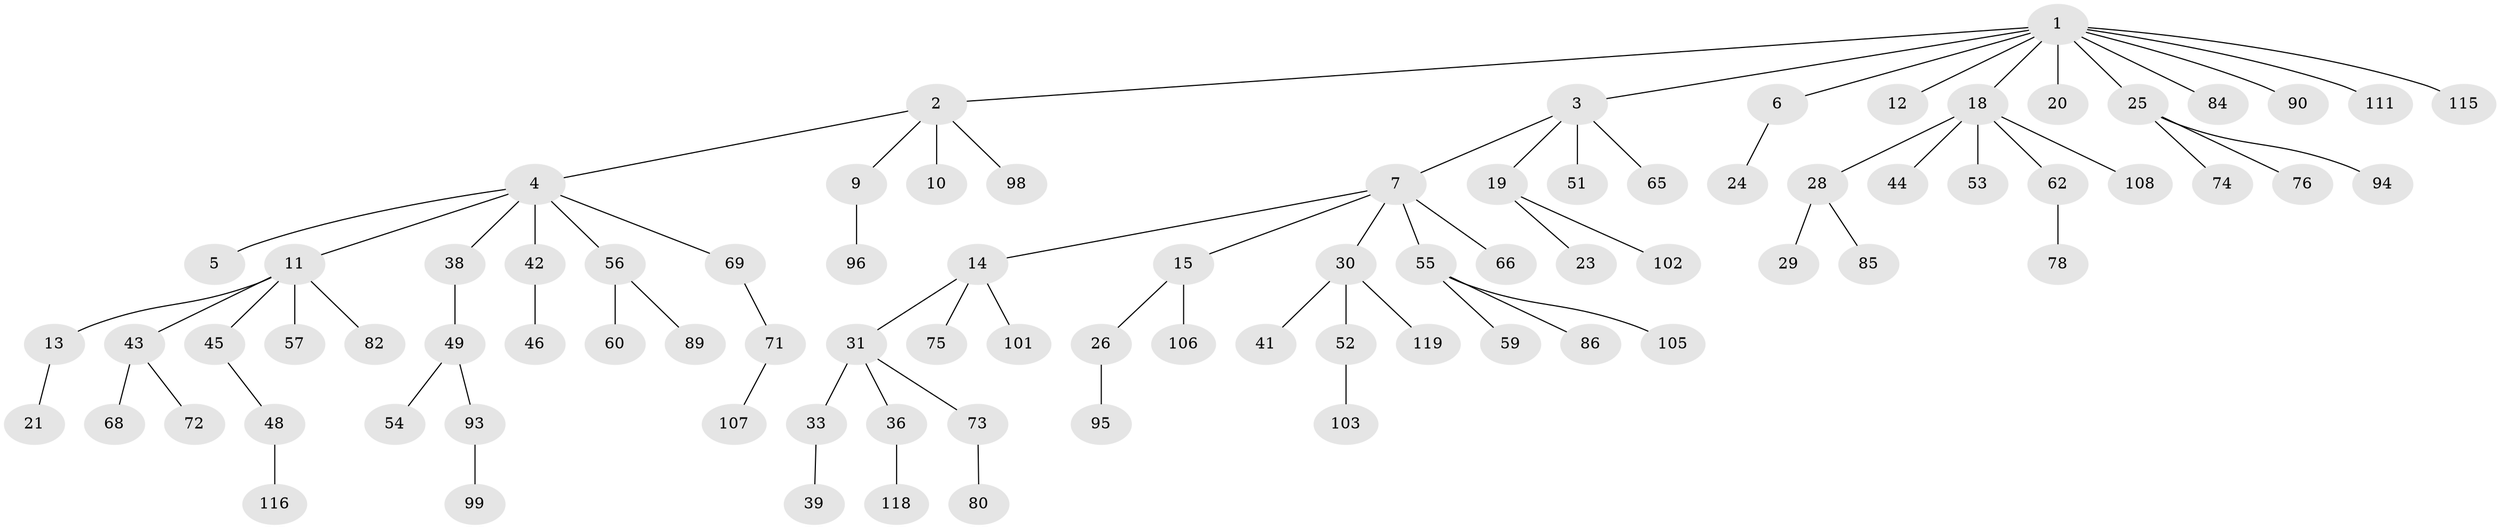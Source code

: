 // original degree distribution, {8: 0.008333333333333333, 6: 0.03333333333333333, 2: 0.21666666666666667, 3: 0.125, 5: 0.041666666666666664, 1: 0.5333333333333333, 4: 0.041666666666666664}
// Generated by graph-tools (version 1.1) at 2025/11/02/27/25 16:11:27]
// undirected, 84 vertices, 83 edges
graph export_dot {
graph [start="1"]
  node [color=gray90,style=filled];
  1 [super="+16"];
  2 [super="+32"];
  3 [super="+91"];
  4 [super="+8"];
  5 [super="+22"];
  6 [super="+64"];
  7 [super="+27"];
  9 [super="+37"];
  10 [super="+40"];
  11 [super="+17"];
  12;
  13;
  14 [super="+58"];
  15 [super="+92"];
  18 [super="+34"];
  19 [super="+50"];
  20;
  21;
  23;
  24;
  25 [super="+35"];
  26 [super="+67"];
  28 [super="+117"];
  29;
  30 [super="+47"];
  31;
  33 [super="+113"];
  36 [super="+70"];
  38 [super="+104"];
  39 [super="+63"];
  41;
  42 [super="+112"];
  43;
  44 [super="+109"];
  45;
  46;
  48 [super="+83"];
  49 [super="+61"];
  51;
  52 [super="+81"];
  53;
  54;
  55 [super="+97"];
  56;
  57;
  59 [super="+77"];
  60;
  62 [super="+114"];
  65;
  66;
  68;
  69;
  71 [super="+87"];
  72 [super="+110"];
  73;
  74;
  75;
  76;
  78 [super="+79"];
  80;
  82;
  84;
  85;
  86 [super="+88"];
  89 [super="+100"];
  90;
  93;
  94;
  95;
  96;
  98;
  99 [super="+120"];
  101;
  102;
  103;
  105;
  106;
  107;
  108;
  111;
  115;
  116;
  118;
  119;
  1 -- 2;
  1 -- 3;
  1 -- 6;
  1 -- 12;
  1 -- 18;
  1 -- 20;
  1 -- 25;
  1 -- 115;
  1 -- 84;
  1 -- 90;
  1 -- 111;
  2 -- 4;
  2 -- 9;
  2 -- 10;
  2 -- 98;
  3 -- 7;
  3 -- 19;
  3 -- 51;
  3 -- 65;
  4 -- 5;
  4 -- 38;
  4 -- 42;
  4 -- 69;
  4 -- 56;
  4 -- 11;
  6 -- 24;
  7 -- 14;
  7 -- 15;
  7 -- 30;
  7 -- 66;
  7 -- 55;
  9 -- 96;
  11 -- 13;
  11 -- 43;
  11 -- 45;
  11 -- 57;
  11 -- 82;
  13 -- 21;
  14 -- 31;
  14 -- 101;
  14 -- 75;
  15 -- 26;
  15 -- 106;
  18 -- 28;
  18 -- 44;
  18 -- 62;
  18 -- 108;
  18 -- 53;
  19 -- 23;
  19 -- 102;
  25 -- 74;
  25 -- 76;
  25 -- 94;
  26 -- 95;
  28 -- 29;
  28 -- 85;
  30 -- 41;
  30 -- 52;
  30 -- 119;
  31 -- 33;
  31 -- 36;
  31 -- 73;
  33 -- 39;
  36 -- 118;
  38 -- 49;
  42 -- 46;
  43 -- 68;
  43 -- 72;
  45 -- 48;
  48 -- 116;
  49 -- 54;
  49 -- 93;
  52 -- 103;
  55 -- 59;
  55 -- 86;
  55 -- 105;
  56 -- 60;
  56 -- 89;
  62 -- 78;
  69 -- 71;
  71 -- 107;
  73 -- 80;
  93 -- 99;
}
